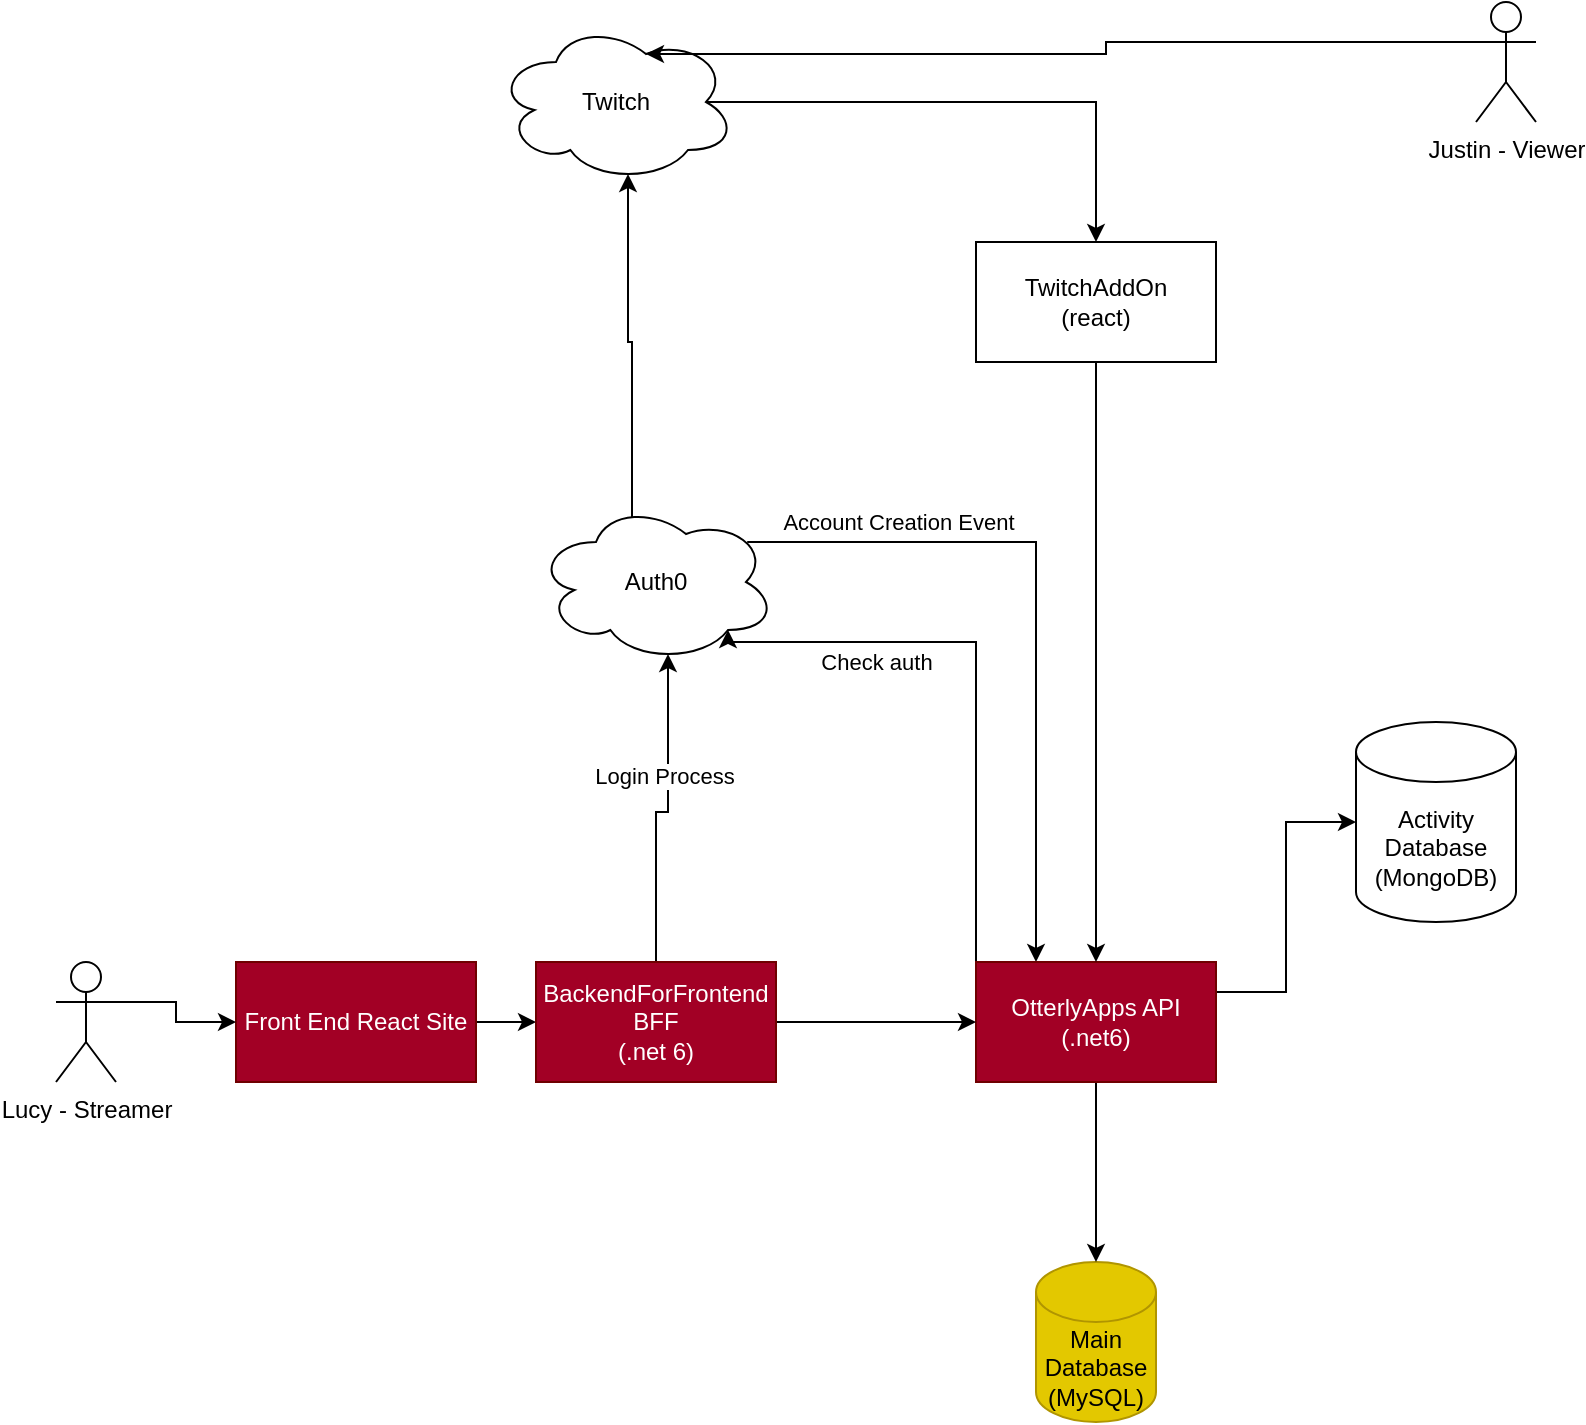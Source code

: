 <mxfile version="21.3.7" type="github">
  <diagram id="C5RBs43oDa-KdzZeNtuy" name="Page-1">
    <mxGraphModel dx="1195" dy="619" grid="1" gridSize="10" guides="1" tooltips="1" connect="1" arrows="1" fold="1" page="1" pageScale="1" pageWidth="827" pageHeight="1169" math="0" shadow="0">
      <root>
        <mxCell id="WIyWlLk6GJQsqaUBKTNV-0" />
        <mxCell id="WIyWlLk6GJQsqaUBKTNV-1" parent="WIyWlLk6GJQsqaUBKTNV-0" />
        <mxCell id="PX37swh3ARrqR0duOcls-11" style="edgeStyle=orthogonalEdgeStyle;rounded=0;orthogonalLoop=1;jettySize=auto;html=1;exitX=1;exitY=0.5;exitDx=0;exitDy=0;entryX=0;entryY=0.5;entryDx=0;entryDy=0;" edge="1" parent="WIyWlLk6GJQsqaUBKTNV-1" source="PX37swh3ARrqR0duOcls-0" target="PX37swh3ARrqR0duOcls-10">
          <mxGeometry relative="1" as="geometry" />
        </mxCell>
        <mxCell id="PX37swh3ARrqR0duOcls-0" value="Front End React Site" style="rounded=0;whiteSpace=wrap;html=1;fillColor=#a20025;fontColor=#ffffff;strokeColor=#6F0000;" vertex="1" parent="WIyWlLk6GJQsqaUBKTNV-1">
          <mxGeometry x="130" y="580" width="120" height="60" as="geometry" />
        </mxCell>
        <mxCell id="PX37swh3ARrqR0duOcls-1" value="Main Database&lt;br&gt;(MySQL)" style="shape=cylinder3;whiteSpace=wrap;html=1;boundedLbl=1;backgroundOutline=1;size=15;fillColor=#e3c800;fontColor=#000000;strokeColor=#B09500;" vertex="1" parent="WIyWlLk6GJQsqaUBKTNV-1">
          <mxGeometry x="530" y="730" width="60" height="80" as="geometry" />
        </mxCell>
        <mxCell id="PX37swh3ARrqR0duOcls-23" style="edgeStyle=orthogonalEdgeStyle;rounded=0;orthogonalLoop=1;jettySize=auto;html=1;exitX=0.875;exitY=0.5;exitDx=0;exitDy=0;exitPerimeter=0;" edge="1" parent="WIyWlLk6GJQsqaUBKTNV-1" source="PX37swh3ARrqR0duOcls-2" target="PX37swh3ARrqR0duOcls-22">
          <mxGeometry relative="1" as="geometry" />
        </mxCell>
        <mxCell id="PX37swh3ARrqR0duOcls-2" value="Twitch" style="ellipse;shape=cloud;whiteSpace=wrap;html=1;" vertex="1" parent="WIyWlLk6GJQsqaUBKTNV-1">
          <mxGeometry x="260" y="110" width="120" height="80" as="geometry" />
        </mxCell>
        <mxCell id="PX37swh3ARrqR0duOcls-19" style="edgeStyle=orthogonalEdgeStyle;rounded=0;orthogonalLoop=1;jettySize=auto;html=1;exitX=0.4;exitY=0.1;exitDx=0;exitDy=0;exitPerimeter=0;entryX=0.55;entryY=0.95;entryDx=0;entryDy=0;entryPerimeter=0;" edge="1" parent="WIyWlLk6GJQsqaUBKTNV-1" source="PX37swh3ARrqR0duOcls-3" target="PX37swh3ARrqR0duOcls-2">
          <mxGeometry relative="1" as="geometry" />
        </mxCell>
        <mxCell id="PX37swh3ARrqR0duOcls-28" style="edgeStyle=orthogonalEdgeStyle;rounded=0;orthogonalLoop=1;jettySize=auto;html=1;exitX=0.88;exitY=0.25;exitDx=0;exitDy=0;exitPerimeter=0;entryX=0.25;entryY=0;entryDx=0;entryDy=0;" edge="1" parent="WIyWlLk6GJQsqaUBKTNV-1" source="PX37swh3ARrqR0duOcls-3" target="PX37swh3ARrqR0duOcls-7">
          <mxGeometry relative="1" as="geometry" />
        </mxCell>
        <mxCell id="PX37swh3ARrqR0duOcls-29" value="Account Creation Event" style="edgeLabel;html=1;align=center;verticalAlign=middle;resizable=0;points=[];" vertex="1" connectable="0" parent="PX37swh3ARrqR0duOcls-28">
          <mxGeometry x="-0.726" y="-1" relative="1" as="geometry">
            <mxPoint x="27" y="-11" as="offset" />
          </mxGeometry>
        </mxCell>
        <mxCell id="PX37swh3ARrqR0duOcls-3" value="Auth0" style="ellipse;shape=cloud;whiteSpace=wrap;html=1;" vertex="1" parent="WIyWlLk6GJQsqaUBKTNV-1">
          <mxGeometry x="280" y="350" width="120" height="80" as="geometry" />
        </mxCell>
        <mxCell id="PX37swh3ARrqR0duOcls-21" style="edgeStyle=orthogonalEdgeStyle;rounded=0;orthogonalLoop=1;jettySize=auto;html=1;exitX=0;exitY=0.333;exitDx=0;exitDy=0;exitPerimeter=0;entryX=0.625;entryY=0.2;entryDx=0;entryDy=0;entryPerimeter=0;" edge="1" parent="WIyWlLk6GJQsqaUBKTNV-1" source="PX37swh3ARrqR0duOcls-4" target="PX37swh3ARrqR0duOcls-2">
          <mxGeometry relative="1" as="geometry" />
        </mxCell>
        <mxCell id="PX37swh3ARrqR0duOcls-4" value="Justin - Viewer" style="shape=umlActor;verticalLabelPosition=bottom;verticalAlign=top;html=1;outlineConnect=0;" vertex="1" parent="WIyWlLk6GJQsqaUBKTNV-1">
          <mxGeometry x="750" y="100" width="30" height="60" as="geometry" />
        </mxCell>
        <mxCell id="PX37swh3ARrqR0duOcls-8" style="edgeStyle=orthogonalEdgeStyle;rounded=0;orthogonalLoop=1;jettySize=auto;html=1;exitX=0.5;exitY=1;exitDx=0;exitDy=0;entryX=0.5;entryY=0;entryDx=0;entryDy=0;entryPerimeter=0;" edge="1" parent="WIyWlLk6GJQsqaUBKTNV-1" source="PX37swh3ARrqR0duOcls-7" target="PX37swh3ARrqR0duOcls-1">
          <mxGeometry relative="1" as="geometry" />
        </mxCell>
        <mxCell id="PX37swh3ARrqR0duOcls-15" style="edgeStyle=orthogonalEdgeStyle;rounded=0;orthogonalLoop=1;jettySize=auto;html=1;exitX=0.25;exitY=0;exitDx=0;exitDy=0;entryX=0.8;entryY=0.8;entryDx=0;entryDy=0;entryPerimeter=0;" edge="1" parent="WIyWlLk6GJQsqaUBKTNV-1" source="PX37swh3ARrqR0duOcls-7" target="PX37swh3ARrqR0duOcls-3">
          <mxGeometry relative="1" as="geometry">
            <Array as="points">
              <mxPoint x="500" y="580" />
              <mxPoint x="500" y="420" />
              <mxPoint x="376" y="420" />
            </Array>
          </mxGeometry>
        </mxCell>
        <mxCell id="PX37swh3ARrqR0duOcls-16" value="Check auth&lt;br&gt;" style="edgeLabel;html=1;align=center;verticalAlign=middle;resizable=0;points=[];" vertex="1" connectable="0" parent="PX37swh3ARrqR0duOcls-15">
          <mxGeometry x="0.28" y="3" relative="1" as="geometry">
            <mxPoint x="-35" y="7" as="offset" />
          </mxGeometry>
        </mxCell>
        <mxCell id="PX37swh3ARrqR0duOcls-26" style="edgeStyle=orthogonalEdgeStyle;rounded=0;orthogonalLoop=1;jettySize=auto;html=1;exitX=1;exitY=0.25;exitDx=0;exitDy=0;entryX=0;entryY=0.5;entryDx=0;entryDy=0;entryPerimeter=0;" edge="1" parent="WIyWlLk6GJQsqaUBKTNV-1" source="PX37swh3ARrqR0duOcls-7" target="PX37swh3ARrqR0duOcls-24">
          <mxGeometry relative="1" as="geometry" />
        </mxCell>
        <mxCell id="PX37swh3ARrqR0duOcls-7" value="OtterlyApps API&lt;br&gt;(.net6)" style="rounded=0;whiteSpace=wrap;html=1;fillColor=#a20025;fontColor=#ffffff;strokeColor=#6F0000;" vertex="1" parent="WIyWlLk6GJQsqaUBKTNV-1">
          <mxGeometry x="500" y="580" width="120" height="60" as="geometry" />
        </mxCell>
        <mxCell id="PX37swh3ARrqR0duOcls-12" style="edgeStyle=orthogonalEdgeStyle;rounded=0;orthogonalLoop=1;jettySize=auto;html=1;exitX=0.5;exitY=0;exitDx=0;exitDy=0;entryX=0.55;entryY=0.95;entryDx=0;entryDy=0;entryPerimeter=0;" edge="1" parent="WIyWlLk6GJQsqaUBKTNV-1" source="PX37swh3ARrqR0duOcls-10" target="PX37swh3ARrqR0duOcls-3">
          <mxGeometry relative="1" as="geometry" />
        </mxCell>
        <mxCell id="PX37swh3ARrqR0duOcls-13" value="Login Process" style="edgeLabel;html=1;align=center;verticalAlign=middle;resizable=0;points=[];" vertex="1" connectable="0" parent="PX37swh3ARrqR0duOcls-12">
          <mxGeometry x="0.237" y="2" relative="1" as="geometry">
            <mxPoint as="offset" />
          </mxGeometry>
        </mxCell>
        <mxCell id="PX37swh3ARrqR0duOcls-14" style="edgeStyle=orthogonalEdgeStyle;rounded=0;orthogonalLoop=1;jettySize=auto;html=1;exitX=1;exitY=0.5;exitDx=0;exitDy=0;entryX=0;entryY=0.5;entryDx=0;entryDy=0;" edge="1" parent="WIyWlLk6GJQsqaUBKTNV-1" source="PX37swh3ARrqR0duOcls-10" target="PX37swh3ARrqR0duOcls-7">
          <mxGeometry relative="1" as="geometry" />
        </mxCell>
        <mxCell id="PX37swh3ARrqR0duOcls-10" value="BackendForFrontend&lt;br&gt;BFF&lt;br&gt;(.net 6)" style="rounded=0;whiteSpace=wrap;html=1;fillColor=#a20025;fontColor=#ffffff;strokeColor=#6F0000;" vertex="1" parent="WIyWlLk6GJQsqaUBKTNV-1">
          <mxGeometry x="280" y="580" width="120" height="60" as="geometry" />
        </mxCell>
        <mxCell id="PX37swh3ARrqR0duOcls-18" style="edgeStyle=orthogonalEdgeStyle;rounded=0;orthogonalLoop=1;jettySize=auto;html=1;exitX=1;exitY=0.333;exitDx=0;exitDy=0;exitPerimeter=0;" edge="1" parent="WIyWlLk6GJQsqaUBKTNV-1" source="PX37swh3ARrqR0duOcls-17" target="PX37swh3ARrqR0duOcls-0">
          <mxGeometry relative="1" as="geometry" />
        </mxCell>
        <mxCell id="PX37swh3ARrqR0duOcls-17" value="Lucy - Streamer" style="shape=umlActor;verticalLabelPosition=bottom;verticalAlign=top;html=1;outlineConnect=0;" vertex="1" parent="WIyWlLk6GJQsqaUBKTNV-1">
          <mxGeometry x="40" y="580" width="30" height="60" as="geometry" />
        </mxCell>
        <mxCell id="PX37swh3ARrqR0duOcls-25" style="edgeStyle=orthogonalEdgeStyle;rounded=0;orthogonalLoop=1;jettySize=auto;html=1;exitX=0.5;exitY=1;exitDx=0;exitDy=0;" edge="1" parent="WIyWlLk6GJQsqaUBKTNV-1" source="PX37swh3ARrqR0duOcls-22" target="PX37swh3ARrqR0duOcls-7">
          <mxGeometry relative="1" as="geometry" />
        </mxCell>
        <mxCell id="PX37swh3ARrqR0duOcls-22" value="TwitchAddOn&lt;br&gt;(react)" style="rounded=0;whiteSpace=wrap;html=1;" vertex="1" parent="WIyWlLk6GJQsqaUBKTNV-1">
          <mxGeometry x="500" y="220" width="120" height="60" as="geometry" />
        </mxCell>
        <mxCell id="PX37swh3ARrqR0duOcls-24" value="Activity&lt;br&gt;Database&lt;br&gt;(MongoDB)" style="shape=cylinder3;whiteSpace=wrap;html=1;boundedLbl=1;backgroundOutline=1;size=15;" vertex="1" parent="WIyWlLk6GJQsqaUBKTNV-1">
          <mxGeometry x="690" y="460" width="80" height="100" as="geometry" />
        </mxCell>
      </root>
    </mxGraphModel>
  </diagram>
</mxfile>
